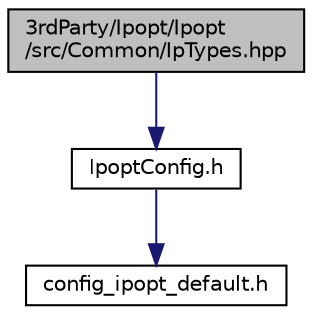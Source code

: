 digraph "3rdParty/Ipopt/Ipopt/src/Common/IpTypes.hpp"
{
  edge [fontname="Helvetica",fontsize="10",labelfontname="Helvetica",labelfontsize="10"];
  node [fontname="Helvetica",fontsize="10",shape=record];
  Node0 [label="3rdParty/Ipopt/Ipopt\l/src/Common/IpTypes.hpp",height=0.2,width=0.4,color="black", fillcolor="grey75", style="filled", fontcolor="black"];
  Node0 -> Node1 [color="midnightblue",fontsize="10",style="solid",fontname="Helvetica"];
  Node1 [label="IpoptConfig.h",height=0.2,width=0.4,color="black", fillcolor="white", style="filled",URL="$d5/d96/_ipopt_2src_2_common_2_ipopt_config_8h.html"];
  Node1 -> Node2 [color="midnightblue",fontsize="10",style="solid",fontname="Helvetica"];
  Node2 [label="config_ipopt_default.h",height=0.2,width=0.4,color="black", fillcolor="white", style="filled",URL="$d9/dad/config__ipopt__default_8h.html"];
}
